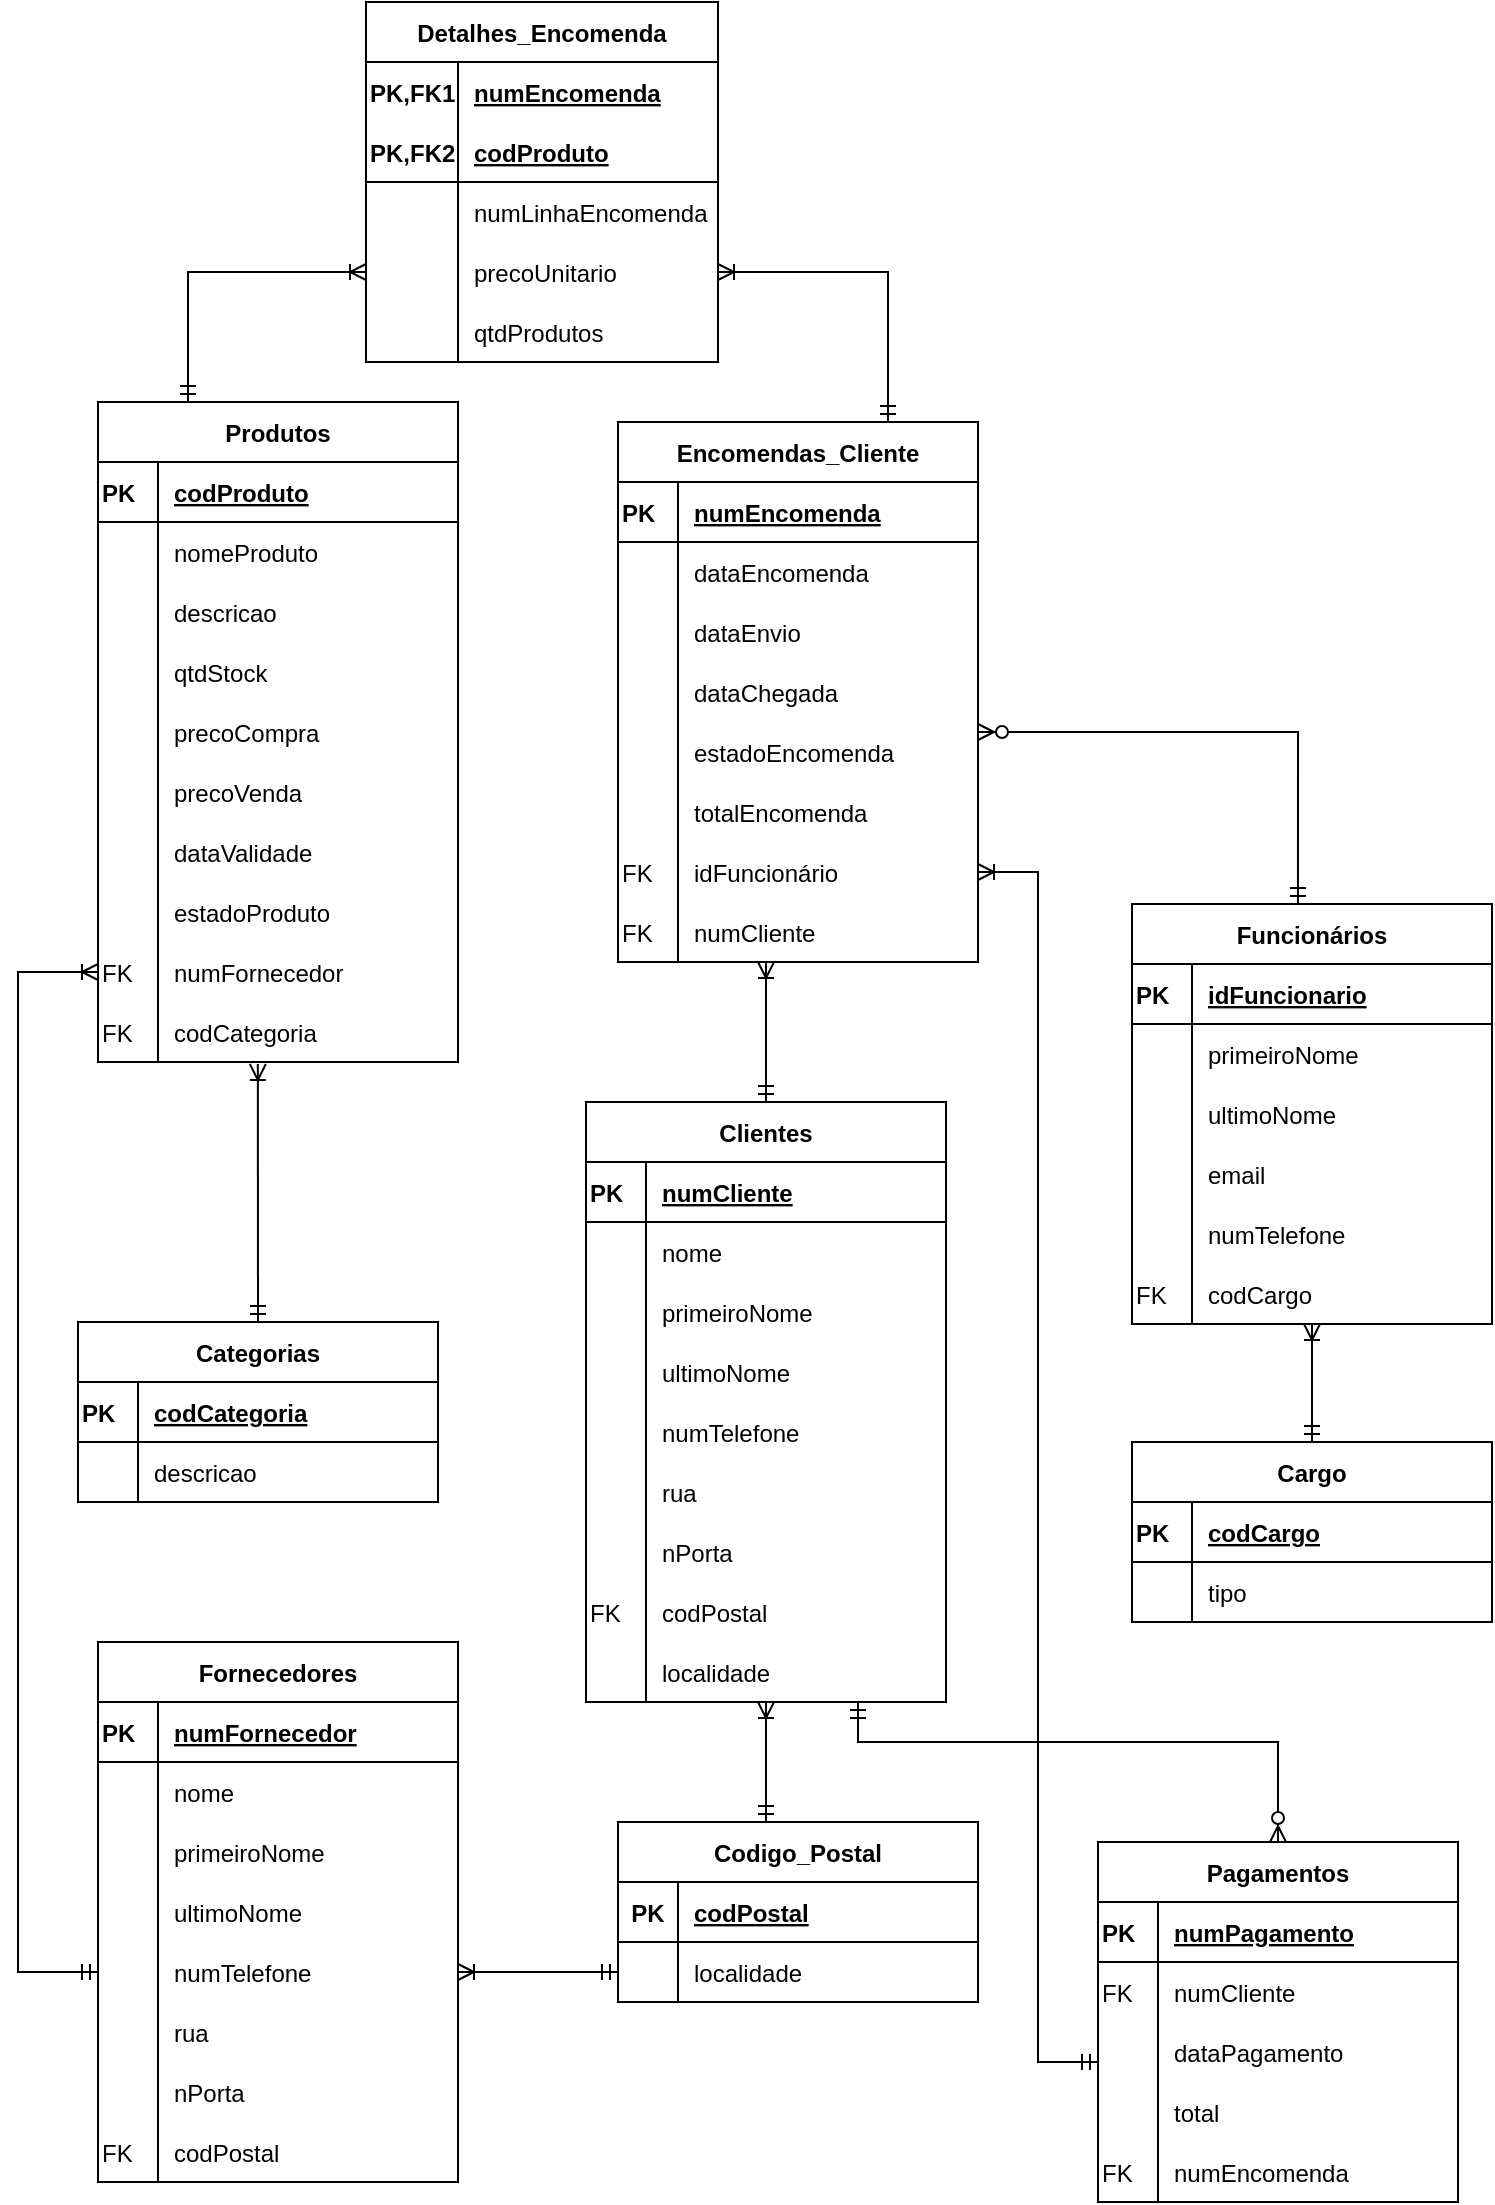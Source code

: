 <mxfile version="15.8.7" type="device"><diagram id="-t1NFYVdgGdSZfcIW5rP" name="Página-1"><mxGraphModel dx="1038" dy="1810" grid="1" gridSize="10" guides="1" tooltips="1" connect="1" arrows="1" fold="1" page="1" pageScale="1" pageWidth="827" pageHeight="1169" math="0" shadow="0"><root><mxCell id="0"/><mxCell id="1" parent="0"/><mxCell id="FRRgl1vVTqkuFO59c9XD-88" value="" style="fontSize=12;html=1;endArrow=ERoneToMany;startArrow=ERmandOne;rounded=0;entryX=0.5;entryY=1;entryDx=0;entryDy=0;exitX=0.5;exitY=0;exitDx=0;exitDy=0;" parent="1" source="81JWXNX5GF6sKrqYkKmm-61" target="81JWXNX5GF6sKrqYkKmm-46" edge="1"><mxGeometry width="100" height="100" relative="1" as="geometry"><mxPoint x="707" y="-433" as="sourcePoint"/><mxPoint x="710" y="-550" as="targetPoint"/></mxGeometry></mxCell><mxCell id="FRRgl1vVTqkuFO59c9XD-92" value="" style="fontSize=12;html=1;endArrow=ERzeroToMany;startArrow=ERmandOne;rounded=0;exitX=0.461;exitY=0;exitDx=0;exitDy=0;edgeStyle=orthogonalEdgeStyle;exitPerimeter=0;" parent="1" source="81JWXNX5GF6sKrqYkKmm-46" edge="1"><mxGeometry width="100" height="100" relative="1" as="geometry"><mxPoint x="720" y="-700" as="sourcePoint"/><mxPoint x="540" y="-785" as="targetPoint"/><Array as="points"><mxPoint x="700" y="-785"/></Array></mxGeometry></mxCell><mxCell id="FRRgl1vVTqkuFO59c9XD-95" value="" style="fontSize=12;html=1;endArrow=ERoneToMany;startArrow=ERmandOne;rounded=0;exitX=0.5;exitY=0;exitDx=0;exitDy=0;" parent="1" source="81JWXNX5GF6sKrqYkKmm-76" edge="1"><mxGeometry width="100" height="100" relative="1" as="geometry"><mxPoint x="434" y="-600" as="sourcePoint"/><mxPoint x="434" y="-670" as="targetPoint"/></mxGeometry></mxCell><mxCell id="FRRgl1vVTqkuFO59c9XD-98" value="" style="fontSize=12;html=1;endArrow=ERoneToMany;startArrow=ERmandOne;rounded=0;exitX=0.5;exitY=0;exitDx=0;exitDy=0;entryX=0.444;entryY=1.033;entryDx=0;entryDy=0;entryPerimeter=0;" parent="1" source="81JWXNX5GF6sKrqYkKmm-185" target="81JWXNX5GF6sKrqYkKmm-227" edge="1"><mxGeometry width="100" height="100" relative="1" as="geometry"><mxPoint x="180" y="-490" as="sourcePoint"/><mxPoint x="180" y="-610" as="targetPoint"/></mxGeometry></mxCell><mxCell id="FRRgl1vVTqkuFO59c9XD-104" value="" style="fontSize=12;html=1;endArrow=ERoneToMany;startArrow=ERmandOne;rounded=0;exitX=0.75;exitY=0;exitDx=0;exitDy=0;edgeStyle=orthogonalEdgeStyle;entryX=1;entryY=0.5;entryDx=0;entryDy=0;" parent="1" source="81JWXNX5GF6sKrqYkKmm-28" target="81JWXNX5GF6sKrqYkKmm-25" edge="1"><mxGeometry width="100" height="100" relative="1" as="geometry"><mxPoint x="480" y="-870" as="sourcePoint"/><mxPoint x="430" y="-990" as="targetPoint"/></mxGeometry></mxCell><mxCell id="FRRgl1vVTqkuFO59c9XD-107" value="" style="fontSize=12;html=1;endArrow=ERoneToMany;startArrow=ERmandOne;rounded=0;exitX=0.25;exitY=0;exitDx=0;exitDy=0;edgeStyle=orthogonalEdgeStyle;entryX=0;entryY=0.5;entryDx=0;entryDy=0;" parent="1" source="81JWXNX5GF6sKrqYkKmm-199" target="81JWXNX5GF6sKrqYkKmm-25" edge="1"><mxGeometry width="100" height="100" relative="1" as="geometry"><mxPoint x="145" y="-995" as="sourcePoint"/><mxPoint x="220" y="-1005" as="targetPoint"/></mxGeometry></mxCell><mxCell id="FRRgl1vVTqkuFO59c9XD-110" value="" style="edgeStyle=orthogonalEdgeStyle;fontSize=12;html=1;endArrow=ERzeroToMany;startArrow=ERmandOne;rounded=0;exitX=0.5;exitY=0;exitDx=0;exitDy=0;entryX=0.5;entryY=0;entryDx=0;entryDy=0;" parent="1" target="81JWXNX5GF6sKrqYkKmm-113" edge="1"><mxGeometry width="100" height="100" relative="1" as="geometry"><mxPoint x="480" y="-300" as="sourcePoint"/><mxPoint x="434" y="-160" as="targetPoint"/><Array as="points"><mxPoint x="480" y="-280"/><mxPoint x="690" y="-280"/></Array></mxGeometry></mxCell><mxCell id="FRRgl1vVTqkuFO59c9XD-113" value="" style="fontSize=12;html=1;endArrow=ERoneToMany;startArrow=ERmandOne;rounded=0;entryX=0;entryY=0.5;entryDx=0;entryDy=0;edgeStyle=orthogonalEdgeStyle;exitX=0;exitY=0.5;exitDx=0;exitDy=0;" parent="1" source="81JWXNX5GF6sKrqYkKmm-139" target="81JWXNX5GF6sKrqYkKmm-224" edge="1"><mxGeometry width="100" height="100" relative="1" as="geometry"><mxPoint x="109.02" y="-205" as="sourcePoint"/><mxPoint x="108.04" y="-667" as="targetPoint"/><Array as="points"><mxPoint x="60" y="-165"/><mxPoint x="60" y="-665"/></Array></mxGeometry></mxCell><mxCell id="81JWXNX5GF6sKrqYkKmm-15" value="Detalhes_Encomenda" style="shape=table;startSize=30;container=1;collapsible=1;childLayout=tableLayout;fixedRows=1;rowLines=0;fontStyle=1;align=center;resizeLast=1;" parent="1" vertex="1"><mxGeometry x="234" y="-1150" width="176" height="180" as="geometry"/></mxCell><mxCell id="81JWXNX5GF6sKrqYkKmm-16" value="" style="shape=partialRectangle;collapsible=0;dropTarget=0;pointerEvents=0;fillColor=none;top=0;left=0;bottom=0;right=0;points=[[0,0.5],[1,0.5]];portConstraint=eastwest;align=left;" parent="81JWXNX5GF6sKrqYkKmm-15" vertex="1"><mxGeometry y="30" width="176" height="30" as="geometry"/></mxCell><mxCell id="81JWXNX5GF6sKrqYkKmm-17" value="PK,FK1" style="shape=partialRectangle;connectable=0;fillColor=none;top=0;left=0;bottom=0;right=0;fontStyle=1;overflow=hidden;align=left;" parent="81JWXNX5GF6sKrqYkKmm-16" vertex="1"><mxGeometry width="46" height="30" as="geometry"><mxRectangle width="46" height="30" as="alternateBounds"/></mxGeometry></mxCell><mxCell id="81JWXNX5GF6sKrqYkKmm-18" value="numEncomenda" style="shape=partialRectangle;connectable=0;fillColor=none;top=0;left=0;bottom=0;right=0;align=left;spacingLeft=6;fontStyle=5;overflow=hidden;" parent="81JWXNX5GF6sKrqYkKmm-16" vertex="1"><mxGeometry x="46" width="130" height="30" as="geometry"><mxRectangle width="130" height="30" as="alternateBounds"/></mxGeometry></mxCell><mxCell id="81JWXNX5GF6sKrqYkKmm-19" value="" style="shape=partialRectangle;collapsible=0;dropTarget=0;pointerEvents=0;fillColor=none;top=0;left=0;bottom=1;right=0;points=[[0,0.5],[1,0.5]];portConstraint=eastwest;align=left;" parent="81JWXNX5GF6sKrqYkKmm-15" vertex="1"><mxGeometry y="60" width="176" height="30" as="geometry"/></mxCell><mxCell id="81JWXNX5GF6sKrqYkKmm-20" value="PK,FK2" style="shape=partialRectangle;connectable=0;fillColor=none;top=0;left=0;bottom=0;right=0;fontStyle=1;overflow=hidden;align=left;" parent="81JWXNX5GF6sKrqYkKmm-19" vertex="1"><mxGeometry width="46" height="30" as="geometry"><mxRectangle width="46" height="30" as="alternateBounds"/></mxGeometry></mxCell><mxCell id="81JWXNX5GF6sKrqYkKmm-21" value="codProduto" style="shape=partialRectangle;connectable=0;fillColor=none;top=0;left=0;bottom=0;right=0;align=left;spacingLeft=6;fontStyle=5;overflow=hidden;" parent="81JWXNX5GF6sKrqYkKmm-19" vertex="1"><mxGeometry x="46" width="130" height="30" as="geometry"><mxRectangle width="130" height="30" as="alternateBounds"/></mxGeometry></mxCell><mxCell id="81JWXNX5GF6sKrqYkKmm-22" value="" style="shape=partialRectangle;collapsible=0;dropTarget=0;pointerEvents=0;fillColor=none;top=0;left=0;bottom=0;right=0;points=[[0,0.5],[1,0.5]];portConstraint=eastwest;align=left;" parent="81JWXNX5GF6sKrqYkKmm-15" vertex="1"><mxGeometry y="90" width="176" height="30" as="geometry"/></mxCell><mxCell id="81JWXNX5GF6sKrqYkKmm-23" value="" style="shape=partialRectangle;connectable=0;fillColor=none;top=0;left=0;bottom=0;right=0;editable=1;overflow=hidden;align=left;" parent="81JWXNX5GF6sKrqYkKmm-22" vertex="1"><mxGeometry width="46" height="30" as="geometry"><mxRectangle width="46" height="30" as="alternateBounds"/></mxGeometry></mxCell><mxCell id="81JWXNX5GF6sKrqYkKmm-24" value="numLinhaEncomenda" style="shape=partialRectangle;connectable=0;fillColor=none;top=0;left=0;bottom=0;right=0;align=left;spacingLeft=6;overflow=hidden;" parent="81JWXNX5GF6sKrqYkKmm-22" vertex="1"><mxGeometry x="46" width="130" height="30" as="geometry"><mxRectangle width="130" height="30" as="alternateBounds"/></mxGeometry></mxCell><mxCell id="81JWXNX5GF6sKrqYkKmm-25" value="" style="shape=partialRectangle;collapsible=0;dropTarget=0;pointerEvents=0;fillColor=none;top=0;left=0;bottom=0;right=0;points=[[0,0.5],[1,0.5]];portConstraint=eastwest;align=left;" parent="81JWXNX5GF6sKrqYkKmm-15" vertex="1"><mxGeometry y="120" width="176" height="30" as="geometry"/></mxCell><mxCell id="81JWXNX5GF6sKrqYkKmm-26" value="" style="shape=partialRectangle;connectable=0;fillColor=none;top=0;left=0;bottom=0;right=0;editable=1;overflow=hidden;align=left;" parent="81JWXNX5GF6sKrqYkKmm-25" vertex="1"><mxGeometry width="46" height="30" as="geometry"><mxRectangle width="46" height="30" as="alternateBounds"/></mxGeometry></mxCell><mxCell id="81JWXNX5GF6sKrqYkKmm-27" value="precoUnitario" style="shape=partialRectangle;connectable=0;fillColor=none;top=0;left=0;bottom=0;right=0;align=left;spacingLeft=6;overflow=hidden;" parent="81JWXNX5GF6sKrqYkKmm-25" vertex="1"><mxGeometry x="46" width="130" height="30" as="geometry"><mxRectangle width="130" height="30" as="alternateBounds"/></mxGeometry></mxCell><mxCell id="B5imolKIT_4sXWx5TRUM-1" value="" style="shape=partialRectangle;collapsible=0;dropTarget=0;pointerEvents=0;fillColor=none;top=0;left=0;bottom=0;right=0;points=[[0,0.5],[1,0.5]];portConstraint=eastwest;align=left;" parent="81JWXNX5GF6sKrqYkKmm-15" vertex="1"><mxGeometry y="150" width="176" height="30" as="geometry"/></mxCell><mxCell id="B5imolKIT_4sXWx5TRUM-2" value="" style="shape=partialRectangle;connectable=0;fillColor=none;top=0;left=0;bottom=0;right=0;editable=1;overflow=hidden;align=left;" parent="B5imolKIT_4sXWx5TRUM-1" vertex="1"><mxGeometry width="46" height="30" as="geometry"><mxRectangle width="46" height="30" as="alternateBounds"/></mxGeometry></mxCell><mxCell id="B5imolKIT_4sXWx5TRUM-3" value="qtdProdutos" style="shape=partialRectangle;connectable=0;fillColor=none;top=0;left=0;bottom=0;right=0;align=left;spacingLeft=6;overflow=hidden;" parent="B5imolKIT_4sXWx5TRUM-1" vertex="1"><mxGeometry x="46" width="130" height="30" as="geometry"><mxRectangle width="130" height="30" as="alternateBounds"/></mxGeometry></mxCell><mxCell id="81JWXNX5GF6sKrqYkKmm-28" value="Encomendas_Cliente" style="shape=table;startSize=30;container=1;collapsible=1;childLayout=tableLayout;fixedRows=1;rowLines=0;fontStyle=1;align=center;resizeLast=1;" parent="1" vertex="1"><mxGeometry x="360" y="-940" width="180" height="270" as="geometry"/></mxCell><mxCell id="81JWXNX5GF6sKrqYkKmm-29" value="" style="shape=partialRectangle;collapsible=0;dropTarget=0;pointerEvents=0;fillColor=none;top=0;left=0;bottom=1;right=0;points=[[0,0.5],[1,0.5]];portConstraint=eastwest;align=left;" parent="81JWXNX5GF6sKrqYkKmm-28" vertex="1"><mxGeometry y="30" width="180" height="30" as="geometry"/></mxCell><mxCell id="81JWXNX5GF6sKrqYkKmm-30" value="PK" style="shape=partialRectangle;connectable=0;fillColor=none;top=0;left=0;bottom=0;right=0;fontStyle=1;overflow=hidden;align=left;" parent="81JWXNX5GF6sKrqYkKmm-29" vertex="1"><mxGeometry width="30" height="30" as="geometry"><mxRectangle width="30" height="30" as="alternateBounds"/></mxGeometry></mxCell><mxCell id="81JWXNX5GF6sKrqYkKmm-31" value="numEncomenda" style="shape=partialRectangle;connectable=0;fillColor=none;top=0;left=0;bottom=0;right=0;align=left;spacingLeft=6;fontStyle=5;overflow=hidden;" parent="81JWXNX5GF6sKrqYkKmm-29" vertex="1"><mxGeometry x="30" width="150" height="30" as="geometry"><mxRectangle width="150" height="30" as="alternateBounds"/></mxGeometry></mxCell><mxCell id="81JWXNX5GF6sKrqYkKmm-32" value="" style="shape=partialRectangle;collapsible=0;dropTarget=0;pointerEvents=0;fillColor=none;top=0;left=0;bottom=0;right=0;points=[[0,0.5],[1,0.5]];portConstraint=eastwest;align=left;" parent="81JWXNX5GF6sKrqYkKmm-28" vertex="1"><mxGeometry y="60" width="180" height="30" as="geometry"/></mxCell><mxCell id="81JWXNX5GF6sKrqYkKmm-33" value="" style="shape=partialRectangle;connectable=0;fillColor=none;top=0;left=0;bottom=0;right=0;editable=1;overflow=hidden;align=left;" parent="81JWXNX5GF6sKrqYkKmm-32" vertex="1"><mxGeometry width="30" height="30" as="geometry"><mxRectangle width="30" height="30" as="alternateBounds"/></mxGeometry></mxCell><mxCell id="81JWXNX5GF6sKrqYkKmm-34" value="dataEncomenda" style="shape=partialRectangle;connectable=0;fillColor=none;top=0;left=0;bottom=0;right=0;align=left;spacingLeft=6;overflow=hidden;" parent="81JWXNX5GF6sKrqYkKmm-32" vertex="1"><mxGeometry x="30" width="150" height="30" as="geometry"><mxRectangle width="150" height="30" as="alternateBounds"/></mxGeometry></mxCell><mxCell id="81JWXNX5GF6sKrqYkKmm-35" value="" style="shape=partialRectangle;collapsible=0;dropTarget=0;pointerEvents=0;fillColor=none;top=0;left=0;bottom=0;right=0;points=[[0,0.5],[1,0.5]];portConstraint=eastwest;align=left;" parent="81JWXNX5GF6sKrqYkKmm-28" vertex="1"><mxGeometry y="90" width="180" height="30" as="geometry"/></mxCell><mxCell id="81JWXNX5GF6sKrqYkKmm-36" value="" style="shape=partialRectangle;connectable=0;fillColor=none;top=0;left=0;bottom=0;right=0;editable=1;overflow=hidden;align=left;" parent="81JWXNX5GF6sKrqYkKmm-35" vertex="1"><mxGeometry width="30" height="30" as="geometry"><mxRectangle width="30" height="30" as="alternateBounds"/></mxGeometry></mxCell><mxCell id="81JWXNX5GF6sKrqYkKmm-37" value="dataEnvio" style="shape=partialRectangle;connectable=0;fillColor=none;top=0;left=0;bottom=0;right=0;align=left;spacingLeft=6;overflow=hidden;" parent="81JWXNX5GF6sKrqYkKmm-35" vertex="1"><mxGeometry x="30" width="150" height="30" as="geometry"><mxRectangle width="150" height="30" as="alternateBounds"/></mxGeometry></mxCell><mxCell id="81JWXNX5GF6sKrqYkKmm-38" value="" style="shape=partialRectangle;collapsible=0;dropTarget=0;pointerEvents=0;fillColor=none;top=0;left=0;bottom=0;right=0;points=[[0,0.5],[1,0.5]];portConstraint=eastwest;align=left;" parent="81JWXNX5GF6sKrqYkKmm-28" vertex="1"><mxGeometry y="120" width="180" height="30" as="geometry"/></mxCell><mxCell id="81JWXNX5GF6sKrqYkKmm-39" value="" style="shape=partialRectangle;connectable=0;fillColor=none;top=0;left=0;bottom=0;right=0;editable=1;overflow=hidden;align=left;" parent="81JWXNX5GF6sKrqYkKmm-38" vertex="1"><mxGeometry width="30" height="30" as="geometry"><mxRectangle width="30" height="30" as="alternateBounds"/></mxGeometry></mxCell><mxCell id="81JWXNX5GF6sKrqYkKmm-40" value="dataChegada" style="shape=partialRectangle;connectable=0;fillColor=none;top=0;left=0;bottom=0;right=0;align=left;spacingLeft=6;overflow=hidden;" parent="81JWXNX5GF6sKrqYkKmm-38" vertex="1"><mxGeometry x="30" width="150" height="30" as="geometry"><mxRectangle width="150" height="30" as="alternateBounds"/></mxGeometry></mxCell><mxCell id="81JWXNX5GF6sKrqYkKmm-230" value="" style="shape=partialRectangle;collapsible=0;dropTarget=0;pointerEvents=0;fillColor=none;top=0;left=0;bottom=0;right=0;points=[[0,0.5],[1,0.5]];portConstraint=eastwest;align=left;" parent="81JWXNX5GF6sKrqYkKmm-28" vertex="1"><mxGeometry y="150" width="180" height="30" as="geometry"/></mxCell><mxCell id="81JWXNX5GF6sKrqYkKmm-231" value="" style="shape=partialRectangle;connectable=0;fillColor=none;top=0;left=0;bottom=0;right=0;editable=1;overflow=hidden;align=left;" parent="81JWXNX5GF6sKrqYkKmm-230" vertex="1"><mxGeometry width="30" height="30" as="geometry"><mxRectangle width="30" height="30" as="alternateBounds"/></mxGeometry></mxCell><mxCell id="81JWXNX5GF6sKrqYkKmm-232" value="estadoEncomenda" style="shape=partialRectangle;connectable=0;fillColor=none;top=0;left=0;bottom=0;right=0;align=left;spacingLeft=6;overflow=hidden;" parent="81JWXNX5GF6sKrqYkKmm-230" vertex="1"><mxGeometry x="30" width="150" height="30" as="geometry"><mxRectangle width="150" height="30" as="alternateBounds"/></mxGeometry></mxCell><mxCell id="81JWXNX5GF6sKrqYkKmm-236" value="" style="shape=partialRectangle;collapsible=0;dropTarget=0;pointerEvents=0;fillColor=none;top=0;left=0;bottom=0;right=0;points=[[0,0.5],[1,0.5]];portConstraint=eastwest;align=left;" parent="81JWXNX5GF6sKrqYkKmm-28" vertex="1"><mxGeometry y="180" width="180" height="30" as="geometry"/></mxCell><mxCell id="81JWXNX5GF6sKrqYkKmm-237" value="" style="shape=partialRectangle;connectable=0;fillColor=none;top=0;left=0;bottom=0;right=0;editable=1;overflow=hidden;align=left;" parent="81JWXNX5GF6sKrqYkKmm-236" vertex="1"><mxGeometry width="30" height="30" as="geometry"><mxRectangle width="30" height="30" as="alternateBounds"/></mxGeometry></mxCell><mxCell id="81JWXNX5GF6sKrqYkKmm-238" value="totalEncomenda" style="shape=partialRectangle;connectable=0;fillColor=none;top=0;left=0;bottom=0;right=0;align=left;spacingLeft=6;overflow=hidden;" parent="81JWXNX5GF6sKrqYkKmm-236" vertex="1"><mxGeometry x="30" width="150" height="30" as="geometry"><mxRectangle width="150" height="30" as="alternateBounds"/></mxGeometry></mxCell><mxCell id="81JWXNX5GF6sKrqYkKmm-233" value="" style="shape=partialRectangle;collapsible=0;dropTarget=0;pointerEvents=0;fillColor=none;top=0;left=0;bottom=0;right=0;points=[[0,0.5],[1,0.5]];portConstraint=eastwest;align=left;" parent="81JWXNX5GF6sKrqYkKmm-28" vertex="1"><mxGeometry y="210" width="180" height="30" as="geometry"/></mxCell><mxCell id="81JWXNX5GF6sKrqYkKmm-234" value="FK" style="shape=partialRectangle;connectable=0;fillColor=none;top=0;left=0;bottom=0;right=0;editable=1;overflow=hidden;align=left;" parent="81JWXNX5GF6sKrqYkKmm-233" vertex="1"><mxGeometry width="30" height="30" as="geometry"><mxRectangle width="30" height="30" as="alternateBounds"/></mxGeometry></mxCell><mxCell id="81JWXNX5GF6sKrqYkKmm-235" value="idFuncionário" style="shape=partialRectangle;connectable=0;fillColor=none;top=0;left=0;bottom=0;right=0;align=left;spacingLeft=6;overflow=hidden;" parent="81JWXNX5GF6sKrqYkKmm-233" vertex="1"><mxGeometry x="30" width="150" height="30" as="geometry"><mxRectangle width="150" height="30" as="alternateBounds"/></mxGeometry></mxCell><mxCell id="81JWXNX5GF6sKrqYkKmm-239" value="" style="shape=partialRectangle;collapsible=0;dropTarget=0;pointerEvents=0;fillColor=none;top=0;left=0;bottom=0;right=0;points=[[0,0.5],[1,0.5]];portConstraint=eastwest;align=left;" parent="81JWXNX5GF6sKrqYkKmm-28" vertex="1"><mxGeometry y="240" width="180" height="30" as="geometry"/></mxCell><mxCell id="81JWXNX5GF6sKrqYkKmm-240" value="FK" style="shape=partialRectangle;connectable=0;fillColor=none;top=0;left=0;bottom=0;right=0;editable=1;overflow=hidden;align=left;" parent="81JWXNX5GF6sKrqYkKmm-239" vertex="1"><mxGeometry width="30" height="30" as="geometry"><mxRectangle width="30" height="30" as="alternateBounds"/></mxGeometry></mxCell><mxCell id="81JWXNX5GF6sKrqYkKmm-241" value="numCliente" style="shape=partialRectangle;connectable=0;fillColor=none;top=0;left=0;bottom=0;right=0;align=left;spacingLeft=6;overflow=hidden;" parent="81JWXNX5GF6sKrqYkKmm-239" vertex="1"><mxGeometry x="30" width="150" height="30" as="geometry"><mxRectangle width="150" height="30" as="alternateBounds"/></mxGeometry></mxCell><mxCell id="81JWXNX5GF6sKrqYkKmm-46" value="Funcionários" style="shape=table;startSize=30;container=1;collapsible=1;childLayout=tableLayout;fixedRows=1;rowLines=0;fontStyle=1;align=center;resizeLast=1;" parent="1" vertex="1"><mxGeometry x="617" y="-699" width="180" height="210" as="geometry"/></mxCell><mxCell id="81JWXNX5GF6sKrqYkKmm-47" value="" style="shape=partialRectangle;collapsible=0;dropTarget=0;pointerEvents=0;fillColor=none;top=0;left=0;bottom=1;right=0;points=[[0,0.5],[1,0.5]];portConstraint=eastwest;align=left;" parent="81JWXNX5GF6sKrqYkKmm-46" vertex="1"><mxGeometry y="30" width="180" height="30" as="geometry"/></mxCell><mxCell id="81JWXNX5GF6sKrqYkKmm-48" value="PK" style="shape=partialRectangle;connectable=0;fillColor=none;top=0;left=0;bottom=0;right=0;fontStyle=1;overflow=hidden;align=left;" parent="81JWXNX5GF6sKrqYkKmm-47" vertex="1"><mxGeometry width="30" height="30" as="geometry"><mxRectangle width="30" height="30" as="alternateBounds"/></mxGeometry></mxCell><mxCell id="81JWXNX5GF6sKrqYkKmm-49" value="idFuncionario" style="shape=partialRectangle;connectable=0;fillColor=none;top=0;left=0;bottom=0;right=0;align=left;spacingLeft=6;fontStyle=5;overflow=hidden;" parent="81JWXNX5GF6sKrqYkKmm-47" vertex="1"><mxGeometry x="30" width="150" height="30" as="geometry"><mxRectangle width="150" height="30" as="alternateBounds"/></mxGeometry></mxCell><mxCell id="81JWXNX5GF6sKrqYkKmm-50" value="" style="shape=partialRectangle;collapsible=0;dropTarget=0;pointerEvents=0;fillColor=none;top=0;left=0;bottom=0;right=0;points=[[0,0.5],[1,0.5]];portConstraint=eastwest;align=left;" parent="81JWXNX5GF6sKrqYkKmm-46" vertex="1"><mxGeometry y="60" width="180" height="30" as="geometry"/></mxCell><mxCell id="81JWXNX5GF6sKrqYkKmm-51" value="" style="shape=partialRectangle;connectable=0;fillColor=none;top=0;left=0;bottom=0;right=0;editable=1;overflow=hidden;align=left;" parent="81JWXNX5GF6sKrqYkKmm-50" vertex="1"><mxGeometry width="30" height="30" as="geometry"><mxRectangle width="30" height="30" as="alternateBounds"/></mxGeometry></mxCell><mxCell id="81JWXNX5GF6sKrqYkKmm-52" value="primeiroNome" style="shape=partialRectangle;connectable=0;fillColor=none;top=0;left=0;bottom=0;right=0;align=left;spacingLeft=6;overflow=hidden;" parent="81JWXNX5GF6sKrqYkKmm-50" vertex="1"><mxGeometry x="30" width="150" height="30" as="geometry"><mxRectangle width="150" height="30" as="alternateBounds"/></mxGeometry></mxCell><mxCell id="81JWXNX5GF6sKrqYkKmm-53" value="" style="shape=partialRectangle;collapsible=0;dropTarget=0;pointerEvents=0;fillColor=none;top=0;left=0;bottom=0;right=0;points=[[0,0.5],[1,0.5]];portConstraint=eastwest;align=left;" parent="81JWXNX5GF6sKrqYkKmm-46" vertex="1"><mxGeometry y="90" width="180" height="30" as="geometry"/></mxCell><mxCell id="81JWXNX5GF6sKrqYkKmm-54" value="" style="shape=partialRectangle;connectable=0;fillColor=none;top=0;left=0;bottom=0;right=0;editable=1;overflow=hidden;align=left;" parent="81JWXNX5GF6sKrqYkKmm-53" vertex="1"><mxGeometry width="30" height="30" as="geometry"><mxRectangle width="30" height="30" as="alternateBounds"/></mxGeometry></mxCell><mxCell id="81JWXNX5GF6sKrqYkKmm-55" value="ultimoNome" style="shape=partialRectangle;connectable=0;fillColor=none;top=0;left=0;bottom=0;right=0;align=left;spacingLeft=6;overflow=hidden;" parent="81JWXNX5GF6sKrqYkKmm-53" vertex="1"><mxGeometry x="30" width="150" height="30" as="geometry"><mxRectangle width="150" height="30" as="alternateBounds"/></mxGeometry></mxCell><mxCell id="81JWXNX5GF6sKrqYkKmm-56" value="" style="shape=partialRectangle;collapsible=0;dropTarget=0;pointerEvents=0;fillColor=none;top=0;left=0;bottom=0;right=0;points=[[0,0.5],[1,0.5]];portConstraint=eastwest;align=left;" parent="81JWXNX5GF6sKrqYkKmm-46" vertex="1"><mxGeometry y="120" width="180" height="30" as="geometry"/></mxCell><mxCell id="81JWXNX5GF6sKrqYkKmm-57" value="" style="shape=partialRectangle;connectable=0;fillColor=none;top=0;left=0;bottom=0;right=0;editable=1;overflow=hidden;align=left;" parent="81JWXNX5GF6sKrqYkKmm-56" vertex="1"><mxGeometry width="30" height="30" as="geometry"><mxRectangle width="30" height="30" as="alternateBounds"/></mxGeometry></mxCell><mxCell id="81JWXNX5GF6sKrqYkKmm-58" value="email" style="shape=partialRectangle;connectable=0;fillColor=none;top=0;left=0;bottom=0;right=0;align=left;spacingLeft=6;overflow=hidden;" parent="81JWXNX5GF6sKrqYkKmm-56" vertex="1"><mxGeometry x="30" width="150" height="30" as="geometry"><mxRectangle width="150" height="30" as="alternateBounds"/></mxGeometry></mxCell><mxCell id="hhDzB-rsOR2golZ5rBz2-1" value="" style="shape=partialRectangle;collapsible=0;dropTarget=0;pointerEvents=0;fillColor=none;top=0;left=0;bottom=0;right=0;points=[[0,0.5],[1,0.5]];portConstraint=eastwest;align=left;" parent="81JWXNX5GF6sKrqYkKmm-46" vertex="1"><mxGeometry y="150" width="180" height="30" as="geometry"/></mxCell><mxCell id="hhDzB-rsOR2golZ5rBz2-2" value="" style="shape=partialRectangle;connectable=0;fillColor=none;top=0;left=0;bottom=0;right=0;editable=1;overflow=hidden;align=left;" parent="hhDzB-rsOR2golZ5rBz2-1" vertex="1"><mxGeometry width="30" height="30" as="geometry"><mxRectangle width="30" height="30" as="alternateBounds"/></mxGeometry></mxCell><mxCell id="hhDzB-rsOR2golZ5rBz2-3" value="numTelefone" style="shape=partialRectangle;connectable=0;fillColor=none;top=0;left=0;bottom=0;right=0;align=left;spacingLeft=6;overflow=hidden;" parent="hhDzB-rsOR2golZ5rBz2-1" vertex="1"><mxGeometry x="30" width="150" height="30" as="geometry"><mxRectangle width="150" height="30" as="alternateBounds"/></mxGeometry></mxCell><mxCell id="81JWXNX5GF6sKrqYkKmm-242" value="" style="shape=partialRectangle;collapsible=0;dropTarget=0;pointerEvents=0;fillColor=none;top=0;left=0;bottom=0;right=0;points=[[0,0.5],[1,0.5]];portConstraint=eastwest;align=left;" parent="81JWXNX5GF6sKrqYkKmm-46" vertex="1"><mxGeometry y="180" width="180" height="30" as="geometry"/></mxCell><mxCell id="81JWXNX5GF6sKrqYkKmm-243" value="FK" style="shape=partialRectangle;connectable=0;fillColor=none;top=0;left=0;bottom=0;right=0;editable=1;overflow=hidden;align=left;" parent="81JWXNX5GF6sKrqYkKmm-242" vertex="1"><mxGeometry width="30" height="30" as="geometry"><mxRectangle width="30" height="30" as="alternateBounds"/></mxGeometry></mxCell><mxCell id="81JWXNX5GF6sKrqYkKmm-244" value="codCargo" style="shape=partialRectangle;connectable=0;fillColor=none;top=0;left=0;bottom=0;right=0;align=left;spacingLeft=6;overflow=hidden;" parent="81JWXNX5GF6sKrqYkKmm-242" vertex="1"><mxGeometry x="30" width="150" height="30" as="geometry"><mxRectangle width="150" height="30" as="alternateBounds"/></mxGeometry></mxCell><mxCell id="81JWXNX5GF6sKrqYkKmm-61" value="Cargo" style="shape=table;startSize=30;container=1;collapsible=1;childLayout=tableLayout;fixedRows=1;rowLines=0;fontStyle=1;align=center;resizeLast=1;" parent="1" vertex="1"><mxGeometry x="617" y="-430" width="180" height="90" as="geometry"/></mxCell><mxCell id="81JWXNX5GF6sKrqYkKmm-62" value="" style="shape=partialRectangle;collapsible=0;dropTarget=0;pointerEvents=0;fillColor=none;top=0;left=0;bottom=1;right=0;points=[[0,0.5],[1,0.5]];portConstraint=eastwest;align=left;" parent="81JWXNX5GF6sKrqYkKmm-61" vertex="1"><mxGeometry y="30" width="180" height="30" as="geometry"/></mxCell><mxCell id="81JWXNX5GF6sKrqYkKmm-63" value="PK" style="shape=partialRectangle;connectable=0;fillColor=none;top=0;left=0;bottom=0;right=0;fontStyle=1;overflow=hidden;align=left;" parent="81JWXNX5GF6sKrqYkKmm-62" vertex="1"><mxGeometry width="30" height="30" as="geometry"><mxRectangle width="30" height="30" as="alternateBounds"/></mxGeometry></mxCell><mxCell id="81JWXNX5GF6sKrqYkKmm-64" value="codCargo" style="shape=partialRectangle;connectable=0;fillColor=none;top=0;left=0;bottom=0;right=0;align=left;spacingLeft=6;fontStyle=5;overflow=hidden;" parent="81JWXNX5GF6sKrqYkKmm-62" vertex="1"><mxGeometry x="30" width="150" height="30" as="geometry"><mxRectangle width="150" height="30" as="alternateBounds"/></mxGeometry></mxCell><mxCell id="81JWXNX5GF6sKrqYkKmm-65" value="" style="shape=partialRectangle;collapsible=0;dropTarget=0;pointerEvents=0;fillColor=none;top=0;left=0;bottom=0;right=0;points=[[0,0.5],[1,0.5]];portConstraint=eastwest;align=left;" parent="81JWXNX5GF6sKrqYkKmm-61" vertex="1"><mxGeometry y="60" width="180" height="30" as="geometry"/></mxCell><mxCell id="81JWXNX5GF6sKrqYkKmm-66" value="" style="shape=partialRectangle;connectable=0;fillColor=none;top=0;left=0;bottom=0;right=0;editable=1;overflow=hidden;align=left;" parent="81JWXNX5GF6sKrqYkKmm-65" vertex="1"><mxGeometry width="30" height="30" as="geometry"><mxRectangle width="30" height="30" as="alternateBounds"/></mxGeometry></mxCell><mxCell id="81JWXNX5GF6sKrqYkKmm-67" value="tipo" style="shape=partialRectangle;connectable=0;fillColor=none;top=0;left=0;bottom=0;right=0;align=left;spacingLeft=6;overflow=hidden;" parent="81JWXNX5GF6sKrqYkKmm-65" vertex="1"><mxGeometry x="30" width="150" height="30" as="geometry"><mxRectangle width="150" height="30" as="alternateBounds"/></mxGeometry></mxCell><mxCell id="81JWXNX5GF6sKrqYkKmm-76" value="Clientes" style="shape=table;startSize=30;container=1;collapsible=1;childLayout=tableLayout;fixedRows=1;rowLines=0;fontStyle=1;align=center;resizeLast=1;" parent="1" vertex="1"><mxGeometry x="344" y="-600" width="180" height="300" as="geometry"/></mxCell><mxCell id="81JWXNX5GF6sKrqYkKmm-77" value="" style="shape=partialRectangle;collapsible=0;dropTarget=0;pointerEvents=0;fillColor=none;top=0;left=0;bottom=1;right=0;points=[[0,0.5],[1,0.5]];portConstraint=eastwest;align=left;" parent="81JWXNX5GF6sKrqYkKmm-76" vertex="1"><mxGeometry y="30" width="180" height="30" as="geometry"/></mxCell><mxCell id="81JWXNX5GF6sKrqYkKmm-78" value="PK" style="shape=partialRectangle;connectable=0;fillColor=none;top=0;left=0;bottom=0;right=0;fontStyle=1;overflow=hidden;align=left;" parent="81JWXNX5GF6sKrqYkKmm-77" vertex="1"><mxGeometry width="30" height="30" as="geometry"><mxRectangle width="30" height="30" as="alternateBounds"/></mxGeometry></mxCell><mxCell id="81JWXNX5GF6sKrqYkKmm-79" value="numCliente" style="shape=partialRectangle;connectable=0;fillColor=none;top=0;left=0;bottom=0;right=0;align=left;spacingLeft=6;fontStyle=5;overflow=hidden;" parent="81JWXNX5GF6sKrqYkKmm-77" vertex="1"><mxGeometry x="30" width="150" height="30" as="geometry"><mxRectangle width="150" height="30" as="alternateBounds"/></mxGeometry></mxCell><mxCell id="81JWXNX5GF6sKrqYkKmm-83" value="" style="shape=partialRectangle;collapsible=0;dropTarget=0;pointerEvents=0;fillColor=none;top=0;left=0;bottom=0;right=0;points=[[0,0.5],[1,0.5]];portConstraint=eastwest;align=left;" parent="81JWXNX5GF6sKrqYkKmm-76" vertex="1"><mxGeometry y="60" width="180" height="30" as="geometry"/></mxCell><mxCell id="81JWXNX5GF6sKrqYkKmm-84" value="" style="shape=partialRectangle;connectable=0;fillColor=none;top=0;left=0;bottom=0;right=0;editable=1;overflow=hidden;align=left;" parent="81JWXNX5GF6sKrqYkKmm-83" vertex="1"><mxGeometry width="30" height="30" as="geometry"><mxRectangle width="30" height="30" as="alternateBounds"/></mxGeometry></mxCell><mxCell id="81JWXNX5GF6sKrqYkKmm-85" value="nome" style="shape=partialRectangle;connectable=0;fillColor=none;top=0;left=0;bottom=0;right=0;align=left;spacingLeft=6;overflow=hidden;" parent="81JWXNX5GF6sKrqYkKmm-83" vertex="1"><mxGeometry x="30" width="150" height="30" as="geometry"><mxRectangle width="150" height="30" as="alternateBounds"/></mxGeometry></mxCell><mxCell id="81JWXNX5GF6sKrqYkKmm-86" value="" style="shape=partialRectangle;collapsible=0;dropTarget=0;pointerEvents=0;fillColor=none;top=0;left=0;bottom=0;right=0;points=[[0,0.5],[1,0.5]];portConstraint=eastwest;align=left;" parent="81JWXNX5GF6sKrqYkKmm-76" vertex="1"><mxGeometry y="90" width="180" height="30" as="geometry"/></mxCell><mxCell id="81JWXNX5GF6sKrqYkKmm-87" value="" style="shape=partialRectangle;connectable=0;fillColor=none;top=0;left=0;bottom=0;right=0;editable=1;overflow=hidden;align=left;" parent="81JWXNX5GF6sKrqYkKmm-86" vertex="1"><mxGeometry width="30" height="30" as="geometry"><mxRectangle width="30" height="30" as="alternateBounds"/></mxGeometry></mxCell><mxCell id="81JWXNX5GF6sKrqYkKmm-88" value="primeiroNome" style="shape=partialRectangle;connectable=0;fillColor=none;top=0;left=0;bottom=0;right=0;align=left;spacingLeft=6;overflow=hidden;" parent="81JWXNX5GF6sKrqYkKmm-86" vertex="1"><mxGeometry x="30" width="150" height="30" as="geometry"><mxRectangle width="150" height="30" as="alternateBounds"/></mxGeometry></mxCell><mxCell id="81JWXNX5GF6sKrqYkKmm-92" value="" style="shape=partialRectangle;collapsible=0;dropTarget=0;pointerEvents=0;fillColor=none;top=0;left=0;bottom=0;right=0;points=[[0,0.5],[1,0.5]];portConstraint=eastwest;align=left;" parent="81JWXNX5GF6sKrqYkKmm-76" vertex="1"><mxGeometry y="120" width="180" height="30" as="geometry"/></mxCell><mxCell id="81JWXNX5GF6sKrqYkKmm-93" value="" style="shape=partialRectangle;connectable=0;fillColor=none;top=0;left=0;bottom=0;right=0;editable=1;overflow=hidden;align=left;" parent="81JWXNX5GF6sKrqYkKmm-92" vertex="1"><mxGeometry width="30" height="30" as="geometry"><mxRectangle width="30" height="30" as="alternateBounds"/></mxGeometry></mxCell><mxCell id="81JWXNX5GF6sKrqYkKmm-94" value="ultimoNome" style="shape=partialRectangle;connectable=0;fillColor=none;top=0;left=0;bottom=0;right=0;align=left;spacingLeft=6;overflow=hidden;" parent="81JWXNX5GF6sKrqYkKmm-92" vertex="1"><mxGeometry x="30" width="150" height="30" as="geometry"><mxRectangle width="150" height="30" as="alternateBounds"/></mxGeometry></mxCell><mxCell id="81JWXNX5GF6sKrqYkKmm-95" value="" style="shape=partialRectangle;collapsible=0;dropTarget=0;pointerEvents=0;fillColor=none;top=0;left=0;bottom=0;right=0;points=[[0,0.5],[1,0.5]];portConstraint=eastwest;align=left;" parent="81JWXNX5GF6sKrqYkKmm-76" vertex="1"><mxGeometry y="150" width="180" height="30" as="geometry"/></mxCell><mxCell id="81JWXNX5GF6sKrqYkKmm-96" value="" style="shape=partialRectangle;connectable=0;fillColor=none;top=0;left=0;bottom=0;right=0;editable=1;overflow=hidden;align=left;" parent="81JWXNX5GF6sKrqYkKmm-95" vertex="1"><mxGeometry width="30" height="30" as="geometry"><mxRectangle width="30" height="30" as="alternateBounds"/></mxGeometry></mxCell><mxCell id="81JWXNX5GF6sKrqYkKmm-97" value="numTelefone" style="shape=partialRectangle;connectable=0;fillColor=none;top=0;left=0;bottom=0;right=0;align=left;spacingLeft=6;overflow=hidden;" parent="81JWXNX5GF6sKrqYkKmm-95" vertex="1"><mxGeometry x="30" width="150" height="30" as="geometry"><mxRectangle width="150" height="30" as="alternateBounds"/></mxGeometry></mxCell><mxCell id="81JWXNX5GF6sKrqYkKmm-98" value="" style="shape=partialRectangle;collapsible=0;dropTarget=0;pointerEvents=0;fillColor=none;top=0;left=0;bottom=0;right=0;points=[[0,0.5],[1,0.5]];portConstraint=eastwest;align=left;" parent="81JWXNX5GF6sKrqYkKmm-76" vertex="1"><mxGeometry y="180" width="180" height="30" as="geometry"/></mxCell><mxCell id="81JWXNX5GF6sKrqYkKmm-99" value="" style="shape=partialRectangle;connectable=0;fillColor=none;top=0;left=0;bottom=0;right=0;editable=1;overflow=hidden;align=left;" parent="81JWXNX5GF6sKrqYkKmm-98" vertex="1"><mxGeometry width="30" height="30" as="geometry"><mxRectangle width="30" height="30" as="alternateBounds"/></mxGeometry></mxCell><mxCell id="81JWXNX5GF6sKrqYkKmm-100" value="rua" style="shape=partialRectangle;connectable=0;fillColor=none;top=0;left=0;bottom=0;right=0;align=left;spacingLeft=6;overflow=hidden;" parent="81JWXNX5GF6sKrqYkKmm-98" vertex="1"><mxGeometry x="30" width="150" height="30" as="geometry"><mxRectangle width="150" height="30" as="alternateBounds"/></mxGeometry></mxCell><mxCell id="81JWXNX5GF6sKrqYkKmm-101" value="" style="shape=partialRectangle;collapsible=0;dropTarget=0;pointerEvents=0;fillColor=none;top=0;left=0;bottom=0;right=0;points=[[0,0.5],[1,0.5]];portConstraint=eastwest;align=left;" parent="81JWXNX5GF6sKrqYkKmm-76" vertex="1"><mxGeometry y="210" width="180" height="30" as="geometry"/></mxCell><mxCell id="81JWXNX5GF6sKrqYkKmm-102" value="" style="shape=partialRectangle;connectable=0;fillColor=none;top=0;left=0;bottom=0;right=0;editable=1;overflow=hidden;align=left;" parent="81JWXNX5GF6sKrqYkKmm-101" vertex="1"><mxGeometry width="30" height="30" as="geometry"><mxRectangle width="30" height="30" as="alternateBounds"/></mxGeometry></mxCell><mxCell id="81JWXNX5GF6sKrqYkKmm-103" value="nPorta" style="shape=partialRectangle;connectable=0;fillColor=none;top=0;left=0;bottom=0;right=0;align=left;spacingLeft=6;overflow=hidden;" parent="81JWXNX5GF6sKrqYkKmm-101" vertex="1"><mxGeometry x="30" width="150" height="30" as="geometry"><mxRectangle width="150" height="30" as="alternateBounds"/></mxGeometry></mxCell><mxCell id="81JWXNX5GF6sKrqYkKmm-110" value="" style="shape=partialRectangle;collapsible=0;dropTarget=0;pointerEvents=0;fillColor=none;top=0;left=0;bottom=0;right=0;points=[[0,0.5],[1,0.5]];portConstraint=eastwest;align=left;" parent="81JWXNX5GF6sKrqYkKmm-76" vertex="1"><mxGeometry y="240" width="180" height="30" as="geometry"/></mxCell><mxCell id="81JWXNX5GF6sKrqYkKmm-111" value="FK" style="shape=partialRectangle;connectable=0;fillColor=none;top=0;left=0;bottom=0;right=0;editable=1;overflow=hidden;align=left;" parent="81JWXNX5GF6sKrqYkKmm-110" vertex="1"><mxGeometry width="30" height="30" as="geometry"><mxRectangle width="30" height="30" as="alternateBounds"/></mxGeometry></mxCell><mxCell id="81JWXNX5GF6sKrqYkKmm-112" value="codPostal" style="shape=partialRectangle;connectable=0;fillColor=none;top=0;left=0;bottom=0;right=0;align=left;spacingLeft=6;overflow=hidden;" parent="81JWXNX5GF6sKrqYkKmm-110" vertex="1"><mxGeometry x="30" width="150" height="30" as="geometry"><mxRectangle width="150" height="30" as="alternateBounds"/></mxGeometry></mxCell><mxCell id="81JWXNX5GF6sKrqYkKmm-104" value="" style="shape=partialRectangle;collapsible=0;dropTarget=0;pointerEvents=0;fillColor=none;top=0;left=0;bottom=0;right=0;points=[[0,0.5],[1,0.5]];portConstraint=eastwest;align=left;" parent="81JWXNX5GF6sKrqYkKmm-76" vertex="1"><mxGeometry y="270" width="180" height="30" as="geometry"/></mxCell><mxCell id="81JWXNX5GF6sKrqYkKmm-105" value="" style="shape=partialRectangle;connectable=0;fillColor=none;top=0;left=0;bottom=0;right=0;editable=1;overflow=hidden;align=left;" parent="81JWXNX5GF6sKrqYkKmm-104" vertex="1"><mxGeometry width="30" height="30" as="geometry"><mxRectangle width="30" height="30" as="alternateBounds"/></mxGeometry></mxCell><mxCell id="81JWXNX5GF6sKrqYkKmm-106" value="localidade" style="shape=partialRectangle;connectable=0;fillColor=none;top=0;left=0;bottom=0;right=0;align=left;spacingLeft=6;overflow=hidden;" parent="81JWXNX5GF6sKrqYkKmm-104" vertex="1"><mxGeometry x="30" width="150" height="30" as="geometry"><mxRectangle width="150" height="30" as="alternateBounds"/></mxGeometry></mxCell><mxCell id="81JWXNX5GF6sKrqYkKmm-113" value="Pagamentos" style="shape=table;startSize=30;container=1;collapsible=1;childLayout=tableLayout;fixedRows=1;rowLines=0;fontStyle=1;align=center;resizeLast=1;" parent="1" vertex="1"><mxGeometry x="600" y="-230" width="180" height="180" as="geometry"/></mxCell><mxCell id="81JWXNX5GF6sKrqYkKmm-114" value="" style="shape=partialRectangle;collapsible=0;dropTarget=0;pointerEvents=0;fillColor=none;top=0;left=0;bottom=1;right=0;points=[[0,0.5],[1,0.5]];portConstraint=eastwest;align=left;" parent="81JWXNX5GF6sKrqYkKmm-113" vertex="1"><mxGeometry y="30" width="180" height="30" as="geometry"/></mxCell><mxCell id="81JWXNX5GF6sKrqYkKmm-115" value="PK" style="shape=partialRectangle;connectable=0;fillColor=none;top=0;left=0;bottom=0;right=0;fontStyle=1;overflow=hidden;align=left;" parent="81JWXNX5GF6sKrqYkKmm-114" vertex="1"><mxGeometry width="30" height="30" as="geometry"><mxRectangle width="30" height="30" as="alternateBounds"/></mxGeometry></mxCell><mxCell id="81JWXNX5GF6sKrqYkKmm-116" value="numPagamento" style="shape=partialRectangle;connectable=0;fillColor=none;top=0;left=0;bottom=0;right=0;align=left;spacingLeft=6;fontStyle=5;overflow=hidden;" parent="81JWXNX5GF6sKrqYkKmm-114" vertex="1"><mxGeometry x="30" width="150" height="30" as="geometry"><mxRectangle width="150" height="30" as="alternateBounds"/></mxGeometry></mxCell><mxCell id="81JWXNX5GF6sKrqYkKmm-117" value="" style="shape=partialRectangle;collapsible=0;dropTarget=0;pointerEvents=0;fillColor=none;top=0;left=0;bottom=0;right=0;points=[[0,0.5],[1,0.5]];portConstraint=eastwest;align=left;" parent="81JWXNX5GF6sKrqYkKmm-113" vertex="1"><mxGeometry y="60" width="180" height="30" as="geometry"/></mxCell><mxCell id="81JWXNX5GF6sKrqYkKmm-118" value="FK" style="shape=partialRectangle;connectable=0;fillColor=none;top=0;left=0;bottom=0;right=0;editable=1;overflow=hidden;align=left;" parent="81JWXNX5GF6sKrqYkKmm-117" vertex="1"><mxGeometry width="30" height="30" as="geometry"><mxRectangle width="30" height="30" as="alternateBounds"/></mxGeometry></mxCell><mxCell id="81JWXNX5GF6sKrqYkKmm-119" value="numCliente" style="shape=partialRectangle;connectable=0;fillColor=none;top=0;left=0;bottom=0;right=0;align=left;spacingLeft=6;overflow=hidden;" parent="81JWXNX5GF6sKrqYkKmm-117" vertex="1"><mxGeometry x="30" width="150" height="30" as="geometry"><mxRectangle width="150" height="30" as="alternateBounds"/></mxGeometry></mxCell><mxCell id="81JWXNX5GF6sKrqYkKmm-120" value="" style="shape=partialRectangle;collapsible=0;dropTarget=0;pointerEvents=0;fillColor=none;top=0;left=0;bottom=0;right=0;points=[[0,0.5],[1,0.5]];portConstraint=eastwest;align=left;" parent="81JWXNX5GF6sKrqYkKmm-113" vertex="1"><mxGeometry y="90" width="180" height="30" as="geometry"/></mxCell><mxCell id="81JWXNX5GF6sKrqYkKmm-121" value="" style="shape=partialRectangle;connectable=0;fillColor=none;top=0;left=0;bottom=0;right=0;editable=1;overflow=hidden;align=left;" parent="81JWXNX5GF6sKrqYkKmm-120" vertex="1"><mxGeometry width="30" height="30" as="geometry"><mxRectangle width="30" height="30" as="alternateBounds"/></mxGeometry></mxCell><mxCell id="81JWXNX5GF6sKrqYkKmm-122" value="dataPagamento" style="shape=partialRectangle;connectable=0;fillColor=none;top=0;left=0;bottom=0;right=0;align=left;spacingLeft=6;overflow=hidden;" parent="81JWXNX5GF6sKrqYkKmm-120" vertex="1"><mxGeometry x="30" width="150" height="30" as="geometry"><mxRectangle width="150" height="30" as="alternateBounds"/></mxGeometry></mxCell><mxCell id="81JWXNX5GF6sKrqYkKmm-123" value="" style="shape=partialRectangle;collapsible=0;dropTarget=0;pointerEvents=0;fillColor=none;top=0;left=0;bottom=0;right=0;points=[[0,0.5],[1,0.5]];portConstraint=eastwest;align=left;" parent="81JWXNX5GF6sKrqYkKmm-113" vertex="1"><mxGeometry y="120" width="180" height="30" as="geometry"/></mxCell><mxCell id="81JWXNX5GF6sKrqYkKmm-124" value="" style="shape=partialRectangle;connectable=0;fillColor=none;top=0;left=0;bottom=0;right=0;editable=1;overflow=hidden;align=left;" parent="81JWXNX5GF6sKrqYkKmm-123" vertex="1"><mxGeometry width="30" height="30" as="geometry"><mxRectangle width="30" height="30" as="alternateBounds"/></mxGeometry></mxCell><mxCell id="81JWXNX5GF6sKrqYkKmm-125" value="total" style="shape=partialRectangle;connectable=0;fillColor=none;top=0;left=0;bottom=0;right=0;align=left;spacingLeft=6;overflow=hidden;" parent="81JWXNX5GF6sKrqYkKmm-123" vertex="1"><mxGeometry x="30" width="150" height="30" as="geometry"><mxRectangle width="150" height="30" as="alternateBounds"/></mxGeometry></mxCell><mxCell id="B5imolKIT_4sXWx5TRUM-19" value="" style="shape=partialRectangle;collapsible=0;dropTarget=0;pointerEvents=0;fillColor=none;top=0;left=0;bottom=0;right=0;points=[[0,0.5],[1,0.5]];portConstraint=eastwest;align=left;" parent="81JWXNX5GF6sKrqYkKmm-113" vertex="1"><mxGeometry y="150" width="180" height="30" as="geometry"/></mxCell><mxCell id="B5imolKIT_4sXWx5TRUM-20" value="FK" style="shape=partialRectangle;connectable=0;fillColor=none;top=0;left=0;bottom=0;right=0;editable=1;overflow=hidden;align=left;" parent="B5imolKIT_4sXWx5TRUM-19" vertex="1"><mxGeometry width="30" height="30" as="geometry"><mxRectangle width="30" height="30" as="alternateBounds"/></mxGeometry></mxCell><mxCell id="B5imolKIT_4sXWx5TRUM-21" value="numEncomenda" style="shape=partialRectangle;connectable=0;fillColor=none;top=0;left=0;bottom=0;right=0;align=left;spacingLeft=6;overflow=hidden;" parent="B5imolKIT_4sXWx5TRUM-19" vertex="1"><mxGeometry x="30" width="150" height="30" as="geometry"><mxRectangle width="150" height="30" as="alternateBounds"/></mxGeometry></mxCell><mxCell id="81JWXNX5GF6sKrqYkKmm-126" value="Fornecedores" style="shape=table;startSize=30;container=1;collapsible=1;childLayout=tableLayout;fixedRows=1;rowLines=0;fontStyle=1;align=center;resizeLast=1;" parent="1" vertex="1"><mxGeometry x="100" y="-330" width="180" height="270" as="geometry"/></mxCell><mxCell id="81JWXNX5GF6sKrqYkKmm-127" value="" style="shape=partialRectangle;collapsible=0;dropTarget=0;pointerEvents=0;fillColor=none;top=0;left=0;bottom=1;right=0;points=[[0,0.5],[1,0.5]];portConstraint=eastwest;align=left;" parent="81JWXNX5GF6sKrqYkKmm-126" vertex="1"><mxGeometry y="30" width="180" height="30" as="geometry"/></mxCell><mxCell id="81JWXNX5GF6sKrqYkKmm-128" value="PK" style="shape=partialRectangle;connectable=0;fillColor=none;top=0;left=0;bottom=0;right=0;fontStyle=1;overflow=hidden;align=left;" parent="81JWXNX5GF6sKrqYkKmm-127" vertex="1"><mxGeometry width="30" height="30" as="geometry"><mxRectangle width="30" height="30" as="alternateBounds"/></mxGeometry></mxCell><mxCell id="81JWXNX5GF6sKrqYkKmm-129" value="numFornecedor" style="shape=partialRectangle;connectable=0;fillColor=none;top=0;left=0;bottom=0;right=0;align=left;spacingLeft=6;fontStyle=5;overflow=hidden;" parent="81JWXNX5GF6sKrqYkKmm-127" vertex="1"><mxGeometry x="30" width="150" height="30" as="geometry"><mxRectangle width="150" height="30" as="alternateBounds"/></mxGeometry></mxCell><mxCell id="81JWXNX5GF6sKrqYkKmm-130" value="" style="shape=partialRectangle;collapsible=0;dropTarget=0;pointerEvents=0;fillColor=none;top=0;left=0;bottom=0;right=0;points=[[0,0.5],[1,0.5]];portConstraint=eastwest;align=left;" parent="81JWXNX5GF6sKrqYkKmm-126" vertex="1"><mxGeometry y="60" width="180" height="30" as="geometry"/></mxCell><mxCell id="81JWXNX5GF6sKrqYkKmm-131" value="" style="shape=partialRectangle;connectable=0;fillColor=none;top=0;left=0;bottom=0;right=0;editable=1;overflow=hidden;align=left;" parent="81JWXNX5GF6sKrqYkKmm-130" vertex="1"><mxGeometry width="30" height="30" as="geometry"><mxRectangle width="30" height="30" as="alternateBounds"/></mxGeometry></mxCell><mxCell id="81JWXNX5GF6sKrqYkKmm-132" value="nome" style="shape=partialRectangle;connectable=0;fillColor=none;top=0;left=0;bottom=0;right=0;align=left;spacingLeft=6;overflow=hidden;" parent="81JWXNX5GF6sKrqYkKmm-130" vertex="1"><mxGeometry x="30" width="150" height="30" as="geometry"><mxRectangle width="150" height="30" as="alternateBounds"/></mxGeometry></mxCell><mxCell id="81JWXNX5GF6sKrqYkKmm-133" value="" style="shape=partialRectangle;collapsible=0;dropTarget=0;pointerEvents=0;fillColor=none;top=0;left=0;bottom=0;right=0;points=[[0,0.5],[1,0.5]];portConstraint=eastwest;align=left;" parent="81JWXNX5GF6sKrqYkKmm-126" vertex="1"><mxGeometry y="90" width="180" height="30" as="geometry"/></mxCell><mxCell id="81JWXNX5GF6sKrqYkKmm-134" value="" style="shape=partialRectangle;connectable=0;fillColor=none;top=0;left=0;bottom=0;right=0;editable=1;overflow=hidden;align=left;" parent="81JWXNX5GF6sKrqYkKmm-133" vertex="1"><mxGeometry width="30" height="30" as="geometry"><mxRectangle width="30" height="30" as="alternateBounds"/></mxGeometry></mxCell><mxCell id="81JWXNX5GF6sKrqYkKmm-135" value="primeiroNome" style="shape=partialRectangle;connectable=0;fillColor=none;top=0;left=0;bottom=0;right=0;align=left;spacingLeft=6;overflow=hidden;" parent="81JWXNX5GF6sKrqYkKmm-133" vertex="1"><mxGeometry x="30" width="150" height="30" as="geometry"><mxRectangle width="150" height="30" as="alternateBounds"/></mxGeometry></mxCell><mxCell id="81JWXNX5GF6sKrqYkKmm-136" value="" style="shape=partialRectangle;collapsible=0;dropTarget=0;pointerEvents=0;fillColor=none;top=0;left=0;bottom=0;right=0;points=[[0,0.5],[1,0.5]];portConstraint=eastwest;align=left;" parent="81JWXNX5GF6sKrqYkKmm-126" vertex="1"><mxGeometry y="120" width="180" height="30" as="geometry"/></mxCell><mxCell id="81JWXNX5GF6sKrqYkKmm-137" value="" style="shape=partialRectangle;connectable=0;fillColor=none;top=0;left=0;bottom=0;right=0;editable=1;overflow=hidden;align=left;" parent="81JWXNX5GF6sKrqYkKmm-136" vertex="1"><mxGeometry width="30" height="30" as="geometry"><mxRectangle width="30" height="30" as="alternateBounds"/></mxGeometry></mxCell><mxCell id="81JWXNX5GF6sKrqYkKmm-138" value="ultimoNome" style="shape=partialRectangle;connectable=0;fillColor=none;top=0;left=0;bottom=0;right=0;align=left;spacingLeft=6;overflow=hidden;" parent="81JWXNX5GF6sKrqYkKmm-136" vertex="1"><mxGeometry x="30" width="150" height="30" as="geometry"><mxRectangle width="150" height="30" as="alternateBounds"/></mxGeometry></mxCell><mxCell id="81JWXNX5GF6sKrqYkKmm-139" value="" style="shape=partialRectangle;collapsible=0;dropTarget=0;pointerEvents=0;fillColor=none;top=0;left=0;bottom=0;right=0;points=[[0,0.5],[1,0.5]];portConstraint=eastwest;align=left;" parent="81JWXNX5GF6sKrqYkKmm-126" vertex="1"><mxGeometry y="150" width="180" height="30" as="geometry"/></mxCell><mxCell id="81JWXNX5GF6sKrqYkKmm-140" value="" style="shape=partialRectangle;connectable=0;fillColor=none;top=0;left=0;bottom=0;right=0;editable=1;overflow=hidden;align=left;" parent="81JWXNX5GF6sKrqYkKmm-139" vertex="1"><mxGeometry width="30" height="30" as="geometry"><mxRectangle width="30" height="30" as="alternateBounds"/></mxGeometry></mxCell><mxCell id="81JWXNX5GF6sKrqYkKmm-141" value="numTelefone" style="shape=partialRectangle;connectable=0;fillColor=none;top=0;left=0;bottom=0;right=0;align=left;spacingLeft=6;overflow=hidden;" parent="81JWXNX5GF6sKrqYkKmm-139" vertex="1"><mxGeometry x="30" width="150" height="30" as="geometry"><mxRectangle width="150" height="30" as="alternateBounds"/></mxGeometry></mxCell><mxCell id="81JWXNX5GF6sKrqYkKmm-142" value="" style="shape=partialRectangle;collapsible=0;dropTarget=0;pointerEvents=0;fillColor=none;top=0;left=0;bottom=0;right=0;points=[[0,0.5],[1,0.5]];portConstraint=eastwest;align=left;" parent="81JWXNX5GF6sKrqYkKmm-126" vertex="1"><mxGeometry y="180" width="180" height="30" as="geometry"/></mxCell><mxCell id="81JWXNX5GF6sKrqYkKmm-143" value="" style="shape=partialRectangle;connectable=0;fillColor=none;top=0;left=0;bottom=0;right=0;editable=1;overflow=hidden;align=left;" parent="81JWXNX5GF6sKrqYkKmm-142" vertex="1"><mxGeometry width="30" height="30" as="geometry"><mxRectangle width="30" height="30" as="alternateBounds"/></mxGeometry></mxCell><mxCell id="81JWXNX5GF6sKrqYkKmm-144" value="rua" style="shape=partialRectangle;connectable=0;fillColor=none;top=0;left=0;bottom=0;right=0;align=left;spacingLeft=6;overflow=hidden;" parent="81JWXNX5GF6sKrqYkKmm-142" vertex="1"><mxGeometry x="30" width="150" height="30" as="geometry"><mxRectangle width="150" height="30" as="alternateBounds"/></mxGeometry></mxCell><mxCell id="81JWXNX5GF6sKrqYkKmm-145" value="" style="shape=partialRectangle;collapsible=0;dropTarget=0;pointerEvents=0;fillColor=none;top=0;left=0;bottom=0;right=0;points=[[0,0.5],[1,0.5]];portConstraint=eastwest;align=left;" parent="81JWXNX5GF6sKrqYkKmm-126" vertex="1"><mxGeometry y="210" width="180" height="30" as="geometry"/></mxCell><mxCell id="81JWXNX5GF6sKrqYkKmm-146" value="" style="shape=partialRectangle;connectable=0;fillColor=none;top=0;left=0;bottom=0;right=0;editable=1;overflow=hidden;align=left;" parent="81JWXNX5GF6sKrqYkKmm-145" vertex="1"><mxGeometry width="30" height="30" as="geometry"><mxRectangle width="30" height="30" as="alternateBounds"/></mxGeometry></mxCell><mxCell id="81JWXNX5GF6sKrqYkKmm-147" value="nPorta" style="shape=partialRectangle;connectable=0;fillColor=none;top=0;left=0;bottom=0;right=0;align=left;spacingLeft=6;overflow=hidden;" parent="81JWXNX5GF6sKrqYkKmm-145" vertex="1"><mxGeometry x="30" width="150" height="30" as="geometry"><mxRectangle width="150" height="30" as="alternateBounds"/></mxGeometry></mxCell><mxCell id="81JWXNX5GF6sKrqYkKmm-182" value="" style="shape=partialRectangle;collapsible=0;dropTarget=0;pointerEvents=0;fillColor=none;top=0;left=0;bottom=0;right=0;points=[[0,0.5],[1,0.5]];portConstraint=eastwest;align=left;" parent="81JWXNX5GF6sKrqYkKmm-126" vertex="1"><mxGeometry y="240" width="180" height="30" as="geometry"/></mxCell><mxCell id="81JWXNX5GF6sKrqYkKmm-183" value="FK" style="shape=partialRectangle;connectable=0;fillColor=none;top=0;left=0;bottom=0;right=0;editable=1;overflow=hidden;align=left;" parent="81JWXNX5GF6sKrqYkKmm-182" vertex="1"><mxGeometry width="30" height="30" as="geometry"><mxRectangle width="30" height="30" as="alternateBounds"/></mxGeometry></mxCell><mxCell id="81JWXNX5GF6sKrqYkKmm-184" value="codPostal" style="shape=partialRectangle;connectable=0;fillColor=none;top=0;left=0;bottom=0;right=0;align=left;spacingLeft=6;overflow=hidden;" parent="81JWXNX5GF6sKrqYkKmm-182" vertex="1"><mxGeometry x="30" width="150" height="30" as="geometry"><mxRectangle width="150" height="30" as="alternateBounds"/></mxGeometry></mxCell><mxCell id="81JWXNX5GF6sKrqYkKmm-185" value="Categorias" style="shape=table;startSize=30;container=1;collapsible=1;childLayout=tableLayout;fixedRows=1;rowLines=0;fontStyle=1;align=center;resizeLast=1;" parent="1" vertex="1"><mxGeometry x="90" y="-490" width="180" height="90" as="geometry"/></mxCell><mxCell id="81JWXNX5GF6sKrqYkKmm-186" value="" style="shape=partialRectangle;collapsible=0;dropTarget=0;pointerEvents=0;fillColor=none;top=0;left=0;bottom=1;right=0;points=[[0,0.5],[1,0.5]];portConstraint=eastwest;align=left;" parent="81JWXNX5GF6sKrqYkKmm-185" vertex="1"><mxGeometry y="30" width="180" height="30" as="geometry"/></mxCell><mxCell id="81JWXNX5GF6sKrqYkKmm-187" value="PK" style="shape=partialRectangle;connectable=0;fillColor=none;top=0;left=0;bottom=0;right=0;fontStyle=1;overflow=hidden;align=left;" parent="81JWXNX5GF6sKrqYkKmm-186" vertex="1"><mxGeometry width="30" height="30" as="geometry"><mxRectangle width="30" height="30" as="alternateBounds"/></mxGeometry></mxCell><mxCell id="81JWXNX5GF6sKrqYkKmm-188" value="codCategoria" style="shape=partialRectangle;connectable=0;fillColor=none;top=0;left=0;bottom=0;right=0;align=left;spacingLeft=6;fontStyle=5;overflow=hidden;" parent="81JWXNX5GF6sKrqYkKmm-186" vertex="1"><mxGeometry x="30" width="150" height="30" as="geometry"><mxRectangle width="150" height="30" as="alternateBounds"/></mxGeometry></mxCell><mxCell id="81JWXNX5GF6sKrqYkKmm-189" value="" style="shape=partialRectangle;collapsible=0;dropTarget=0;pointerEvents=0;fillColor=none;top=0;left=0;bottom=0;right=0;points=[[0,0.5],[1,0.5]];portConstraint=eastwest;align=left;" parent="81JWXNX5GF6sKrqYkKmm-185" vertex="1"><mxGeometry y="60" width="180" height="30" as="geometry"/></mxCell><mxCell id="81JWXNX5GF6sKrqYkKmm-190" value="" style="shape=partialRectangle;connectable=0;fillColor=none;top=0;left=0;bottom=0;right=0;editable=1;overflow=hidden;align=left;" parent="81JWXNX5GF6sKrqYkKmm-189" vertex="1"><mxGeometry width="30" height="30" as="geometry"><mxRectangle width="30" height="30" as="alternateBounds"/></mxGeometry></mxCell><mxCell id="81JWXNX5GF6sKrqYkKmm-191" value="descricao" style="shape=partialRectangle;connectable=0;fillColor=none;top=0;left=0;bottom=0;right=0;align=left;spacingLeft=6;overflow=hidden;" parent="81JWXNX5GF6sKrqYkKmm-189" vertex="1"><mxGeometry x="30" width="150" height="30" as="geometry"><mxRectangle width="150" height="30" as="alternateBounds"/></mxGeometry></mxCell><mxCell id="81JWXNX5GF6sKrqYkKmm-199" value="Produtos" style="shape=table;startSize=30;container=1;collapsible=1;childLayout=tableLayout;fixedRows=1;rowLines=0;fontStyle=1;align=center;resizeLast=1;" parent="1" vertex="1"><mxGeometry x="100" y="-950" width="180" height="330" as="geometry"/></mxCell><mxCell id="81JWXNX5GF6sKrqYkKmm-200" value="" style="shape=partialRectangle;collapsible=0;dropTarget=0;pointerEvents=0;fillColor=none;top=0;left=0;bottom=1;right=0;points=[[0,0.5],[1,0.5]];portConstraint=eastwest;align=left;" parent="81JWXNX5GF6sKrqYkKmm-199" vertex="1"><mxGeometry y="30" width="180" height="30" as="geometry"/></mxCell><mxCell id="81JWXNX5GF6sKrqYkKmm-201" value="PK" style="shape=partialRectangle;connectable=0;fillColor=none;top=0;left=0;bottom=0;right=0;fontStyle=1;overflow=hidden;align=left;" parent="81JWXNX5GF6sKrqYkKmm-200" vertex="1"><mxGeometry width="30" height="30" as="geometry"><mxRectangle width="30" height="30" as="alternateBounds"/></mxGeometry></mxCell><mxCell id="81JWXNX5GF6sKrqYkKmm-202" value="codProduto" style="shape=partialRectangle;connectable=0;fillColor=none;top=0;left=0;bottom=0;right=0;align=left;spacingLeft=6;fontStyle=5;overflow=hidden;" parent="81JWXNX5GF6sKrqYkKmm-200" vertex="1"><mxGeometry x="30" width="150" height="30" as="geometry"><mxRectangle width="150" height="30" as="alternateBounds"/></mxGeometry></mxCell><mxCell id="81JWXNX5GF6sKrqYkKmm-203" value="" style="shape=partialRectangle;collapsible=0;dropTarget=0;pointerEvents=0;fillColor=none;top=0;left=0;bottom=0;right=0;points=[[0,0.5],[1,0.5]];portConstraint=eastwest;align=left;" parent="81JWXNX5GF6sKrqYkKmm-199" vertex="1"><mxGeometry y="60" width="180" height="30" as="geometry"/></mxCell><mxCell id="81JWXNX5GF6sKrqYkKmm-204" value="" style="shape=partialRectangle;connectable=0;fillColor=none;top=0;left=0;bottom=0;right=0;editable=1;overflow=hidden;align=left;" parent="81JWXNX5GF6sKrqYkKmm-203" vertex="1"><mxGeometry width="30" height="30" as="geometry"><mxRectangle width="30" height="30" as="alternateBounds"/></mxGeometry></mxCell><mxCell id="81JWXNX5GF6sKrqYkKmm-205" value="nomeProduto" style="shape=partialRectangle;connectable=0;fillColor=none;top=0;left=0;bottom=0;right=0;align=left;spacingLeft=6;overflow=hidden;" parent="81JWXNX5GF6sKrqYkKmm-203" vertex="1"><mxGeometry x="30" width="150" height="30" as="geometry"><mxRectangle width="150" height="30" as="alternateBounds"/></mxGeometry></mxCell><mxCell id="81JWXNX5GF6sKrqYkKmm-206" value="" style="shape=partialRectangle;collapsible=0;dropTarget=0;pointerEvents=0;fillColor=none;top=0;left=0;bottom=0;right=0;points=[[0,0.5],[1,0.5]];portConstraint=eastwest;align=left;" parent="81JWXNX5GF6sKrqYkKmm-199" vertex="1"><mxGeometry y="90" width="180" height="30" as="geometry"/></mxCell><mxCell id="81JWXNX5GF6sKrqYkKmm-207" value="" style="shape=partialRectangle;connectable=0;fillColor=none;top=0;left=0;bottom=0;right=0;editable=1;overflow=hidden;align=left;" parent="81JWXNX5GF6sKrqYkKmm-206" vertex="1"><mxGeometry width="30" height="30" as="geometry"><mxRectangle width="30" height="30" as="alternateBounds"/></mxGeometry></mxCell><mxCell id="81JWXNX5GF6sKrqYkKmm-208" value="descricao" style="shape=partialRectangle;connectable=0;fillColor=none;top=0;left=0;bottom=0;right=0;align=left;spacingLeft=6;overflow=hidden;" parent="81JWXNX5GF6sKrqYkKmm-206" vertex="1"><mxGeometry x="30" width="150" height="30" as="geometry"><mxRectangle width="150" height="30" as="alternateBounds"/></mxGeometry></mxCell><mxCell id="81JWXNX5GF6sKrqYkKmm-209" value="" style="shape=partialRectangle;collapsible=0;dropTarget=0;pointerEvents=0;fillColor=none;top=0;left=0;bottom=0;right=0;points=[[0,0.5],[1,0.5]];portConstraint=eastwest;align=left;" parent="81JWXNX5GF6sKrqYkKmm-199" vertex="1"><mxGeometry y="120" width="180" height="30" as="geometry"/></mxCell><mxCell id="81JWXNX5GF6sKrqYkKmm-210" value="" style="shape=partialRectangle;connectable=0;fillColor=none;top=0;left=0;bottom=0;right=0;editable=1;overflow=hidden;align=left;" parent="81JWXNX5GF6sKrqYkKmm-209" vertex="1"><mxGeometry width="30" height="30" as="geometry"><mxRectangle width="30" height="30" as="alternateBounds"/></mxGeometry></mxCell><mxCell id="81JWXNX5GF6sKrqYkKmm-211" value="qtdStock" style="shape=partialRectangle;connectable=0;fillColor=none;top=0;left=0;bottom=0;right=0;align=left;spacingLeft=6;overflow=hidden;" parent="81JWXNX5GF6sKrqYkKmm-209" vertex="1"><mxGeometry x="30" width="150" height="30" as="geometry"><mxRectangle width="150" height="30" as="alternateBounds"/></mxGeometry></mxCell><mxCell id="81JWXNX5GF6sKrqYkKmm-212" value="" style="shape=partialRectangle;collapsible=0;dropTarget=0;pointerEvents=0;fillColor=none;top=0;left=0;bottom=0;right=0;points=[[0,0.5],[1,0.5]];portConstraint=eastwest;align=left;" parent="81JWXNX5GF6sKrqYkKmm-199" vertex="1"><mxGeometry y="150" width="180" height="30" as="geometry"/></mxCell><mxCell id="81JWXNX5GF6sKrqYkKmm-213" value="" style="shape=partialRectangle;connectable=0;fillColor=none;top=0;left=0;bottom=0;right=0;editable=1;overflow=hidden;align=left;" parent="81JWXNX5GF6sKrqYkKmm-212" vertex="1"><mxGeometry width="30" height="30" as="geometry"><mxRectangle width="30" height="30" as="alternateBounds"/></mxGeometry></mxCell><mxCell id="81JWXNX5GF6sKrqYkKmm-214" value="precoCompra" style="shape=partialRectangle;connectable=0;fillColor=none;top=0;left=0;bottom=0;right=0;align=left;spacingLeft=6;overflow=hidden;" parent="81JWXNX5GF6sKrqYkKmm-212" vertex="1"><mxGeometry x="30" width="150" height="30" as="geometry"><mxRectangle width="150" height="30" as="alternateBounds"/></mxGeometry></mxCell><mxCell id="81JWXNX5GF6sKrqYkKmm-215" value="" style="shape=partialRectangle;collapsible=0;dropTarget=0;pointerEvents=0;fillColor=none;top=0;left=0;bottom=0;right=0;points=[[0,0.5],[1,0.5]];portConstraint=eastwest;align=left;" parent="81JWXNX5GF6sKrqYkKmm-199" vertex="1"><mxGeometry y="180" width="180" height="30" as="geometry"/></mxCell><mxCell id="81JWXNX5GF6sKrqYkKmm-216" value="" style="shape=partialRectangle;connectable=0;fillColor=none;top=0;left=0;bottom=0;right=0;editable=1;overflow=hidden;align=left;" parent="81JWXNX5GF6sKrqYkKmm-215" vertex="1"><mxGeometry width="30" height="30" as="geometry"><mxRectangle width="30" height="30" as="alternateBounds"/></mxGeometry></mxCell><mxCell id="81JWXNX5GF6sKrqYkKmm-217" value="precoVenda" style="shape=partialRectangle;connectable=0;fillColor=none;top=0;left=0;bottom=0;right=0;align=left;spacingLeft=6;overflow=hidden;" parent="81JWXNX5GF6sKrqYkKmm-215" vertex="1"><mxGeometry x="30" width="150" height="30" as="geometry"><mxRectangle width="150" height="30" as="alternateBounds"/></mxGeometry></mxCell><mxCell id="81JWXNX5GF6sKrqYkKmm-218" value="" style="shape=partialRectangle;collapsible=0;dropTarget=0;pointerEvents=0;fillColor=none;top=0;left=0;bottom=0;right=0;points=[[0,0.5],[1,0.5]];portConstraint=eastwest;align=left;" parent="81JWXNX5GF6sKrqYkKmm-199" vertex="1"><mxGeometry y="210" width="180" height="30" as="geometry"/></mxCell><mxCell id="81JWXNX5GF6sKrqYkKmm-219" value="" style="shape=partialRectangle;connectable=0;fillColor=none;top=0;left=0;bottom=0;right=0;editable=1;overflow=hidden;align=left;" parent="81JWXNX5GF6sKrqYkKmm-218" vertex="1"><mxGeometry width="30" height="30" as="geometry"><mxRectangle width="30" height="30" as="alternateBounds"/></mxGeometry></mxCell><mxCell id="81JWXNX5GF6sKrqYkKmm-220" value="dataValidade" style="shape=partialRectangle;connectable=0;fillColor=none;top=0;left=0;bottom=0;right=0;align=left;spacingLeft=6;overflow=hidden;" parent="81JWXNX5GF6sKrqYkKmm-218" vertex="1"><mxGeometry x="30" width="150" height="30" as="geometry"><mxRectangle width="150" height="30" as="alternateBounds"/></mxGeometry></mxCell><mxCell id="81JWXNX5GF6sKrqYkKmm-221" value="" style="shape=partialRectangle;collapsible=0;dropTarget=0;pointerEvents=0;fillColor=none;top=0;left=0;bottom=0;right=0;points=[[0,0.5],[1,0.5]];portConstraint=eastwest;align=left;" parent="81JWXNX5GF6sKrqYkKmm-199" vertex="1"><mxGeometry y="240" width="180" height="30" as="geometry"/></mxCell><mxCell id="81JWXNX5GF6sKrqYkKmm-222" value="" style="shape=partialRectangle;connectable=0;fillColor=none;top=0;left=0;bottom=0;right=0;editable=1;overflow=hidden;align=left;" parent="81JWXNX5GF6sKrqYkKmm-221" vertex="1"><mxGeometry width="30" height="30" as="geometry"><mxRectangle width="30" height="30" as="alternateBounds"/></mxGeometry></mxCell><mxCell id="81JWXNX5GF6sKrqYkKmm-223" value="estadoProduto" style="shape=partialRectangle;connectable=0;fillColor=none;top=0;left=0;bottom=0;right=0;align=left;spacingLeft=6;overflow=hidden;" parent="81JWXNX5GF6sKrqYkKmm-221" vertex="1"><mxGeometry x="30" width="150" height="30" as="geometry"><mxRectangle width="150" height="30" as="alternateBounds"/></mxGeometry></mxCell><mxCell id="81JWXNX5GF6sKrqYkKmm-224" value="" style="shape=partialRectangle;collapsible=0;dropTarget=0;pointerEvents=0;fillColor=none;top=0;left=0;bottom=0;right=0;points=[[0,0.5],[1,0.5]];portConstraint=eastwest;align=left;" parent="81JWXNX5GF6sKrqYkKmm-199" vertex="1"><mxGeometry y="270" width="180" height="30" as="geometry"/></mxCell><mxCell id="81JWXNX5GF6sKrqYkKmm-225" value="FK" style="shape=partialRectangle;connectable=0;fillColor=none;top=0;left=0;bottom=0;right=0;editable=1;overflow=hidden;align=left;" parent="81JWXNX5GF6sKrqYkKmm-224" vertex="1"><mxGeometry width="30" height="30" as="geometry"><mxRectangle width="30" height="30" as="alternateBounds"/></mxGeometry></mxCell><mxCell id="81JWXNX5GF6sKrqYkKmm-226" value="numFornecedor" style="shape=partialRectangle;connectable=0;fillColor=none;top=0;left=0;bottom=0;right=0;align=left;spacingLeft=6;overflow=hidden;" parent="81JWXNX5GF6sKrqYkKmm-224" vertex="1"><mxGeometry x="30" width="150" height="30" as="geometry"><mxRectangle width="150" height="30" as="alternateBounds"/></mxGeometry></mxCell><mxCell id="81JWXNX5GF6sKrqYkKmm-227" value="" style="shape=partialRectangle;collapsible=0;dropTarget=0;pointerEvents=0;fillColor=none;top=0;left=0;bottom=0;right=0;points=[[0,0.5],[1,0.5]];portConstraint=eastwest;align=left;" parent="81JWXNX5GF6sKrqYkKmm-199" vertex="1"><mxGeometry y="300" width="180" height="30" as="geometry"/></mxCell><mxCell id="81JWXNX5GF6sKrqYkKmm-228" value="FK" style="shape=partialRectangle;connectable=0;fillColor=none;top=0;left=0;bottom=0;right=0;editable=1;overflow=hidden;align=left;" parent="81JWXNX5GF6sKrqYkKmm-227" vertex="1"><mxGeometry width="30" height="30" as="geometry"><mxRectangle width="30" height="30" as="alternateBounds"/></mxGeometry></mxCell><mxCell id="81JWXNX5GF6sKrqYkKmm-229" value="codCategoria" style="shape=partialRectangle;connectable=0;fillColor=none;top=0;left=0;bottom=0;right=0;align=left;spacingLeft=6;overflow=hidden;" parent="81JWXNX5GF6sKrqYkKmm-227" vertex="1"><mxGeometry x="30" width="150" height="30" as="geometry"><mxRectangle width="150" height="30" as="alternateBounds"/></mxGeometry></mxCell><mxCell id="B5imolKIT_4sXWx5TRUM-4" value="Codigo_Postal" style="shape=table;startSize=30;container=1;collapsible=1;childLayout=tableLayout;fixedRows=1;rowLines=0;fontStyle=1;align=center;resizeLast=1;" parent="1" vertex="1"><mxGeometry x="360" y="-240" width="180" height="90" as="geometry"/></mxCell><mxCell id="B5imolKIT_4sXWx5TRUM-5" value="" style="shape=partialRectangle;collapsible=0;dropTarget=0;pointerEvents=0;fillColor=none;top=0;left=0;bottom=1;right=0;points=[[0,0.5],[1,0.5]];portConstraint=eastwest;" parent="B5imolKIT_4sXWx5TRUM-4" vertex="1"><mxGeometry y="30" width="180" height="30" as="geometry"/></mxCell><mxCell id="B5imolKIT_4sXWx5TRUM-6" value="PK" style="shape=partialRectangle;connectable=0;fillColor=none;top=0;left=0;bottom=0;right=0;fontStyle=1;overflow=hidden;" parent="B5imolKIT_4sXWx5TRUM-5" vertex="1"><mxGeometry width="30" height="30" as="geometry"><mxRectangle width="30" height="30" as="alternateBounds"/></mxGeometry></mxCell><mxCell id="B5imolKIT_4sXWx5TRUM-7" value="codPostal" style="shape=partialRectangle;connectable=0;fillColor=none;top=0;left=0;bottom=0;right=0;align=left;spacingLeft=6;fontStyle=5;overflow=hidden;" parent="B5imolKIT_4sXWx5TRUM-5" vertex="1"><mxGeometry x="30" width="150" height="30" as="geometry"><mxRectangle width="150" height="30" as="alternateBounds"/></mxGeometry></mxCell><mxCell id="B5imolKIT_4sXWx5TRUM-8" value="" style="shape=partialRectangle;collapsible=0;dropTarget=0;pointerEvents=0;fillColor=none;top=0;left=0;bottom=0;right=0;points=[[0,0.5],[1,0.5]];portConstraint=eastwest;" parent="B5imolKIT_4sXWx5TRUM-4" vertex="1"><mxGeometry y="60" width="180" height="30" as="geometry"/></mxCell><mxCell id="B5imolKIT_4sXWx5TRUM-9" value="" style="shape=partialRectangle;connectable=0;fillColor=none;top=0;left=0;bottom=0;right=0;editable=1;overflow=hidden;" parent="B5imolKIT_4sXWx5TRUM-8" vertex="1"><mxGeometry width="30" height="30" as="geometry"><mxRectangle width="30" height="30" as="alternateBounds"/></mxGeometry></mxCell><mxCell id="B5imolKIT_4sXWx5TRUM-10" value="localidade" style="shape=partialRectangle;connectable=0;fillColor=none;top=0;left=0;bottom=0;right=0;align=left;spacingLeft=6;overflow=hidden;" parent="B5imolKIT_4sXWx5TRUM-8" vertex="1"><mxGeometry x="30" width="150" height="30" as="geometry"><mxRectangle width="150" height="30" as="alternateBounds"/></mxGeometry></mxCell><mxCell id="B5imolKIT_4sXWx5TRUM-17" value="" style="fontSize=12;html=1;endArrow=ERoneToMany;startArrow=ERmandOne;rounded=0;exitX=0;exitY=0.5;exitDx=0;exitDy=0;entryX=1;entryY=0.5;entryDx=0;entryDy=0;" parent="1" source="B5imolKIT_4sXWx5TRUM-8" target="81JWXNX5GF6sKrqYkKmm-139" edge="1"><mxGeometry width="100" height="100" relative="1" as="geometry"><mxPoint x="360" y="-100" as="sourcePoint"/><mxPoint x="280" y="-135" as="targetPoint"/></mxGeometry></mxCell><mxCell id="B5imolKIT_4sXWx5TRUM-18" value="" style="fontSize=12;html=1;endArrow=ERoneToMany;startArrow=ERmandOne;rounded=0;" parent="1" edge="1"><mxGeometry width="100" height="100" relative="1" as="geometry"><mxPoint x="434" y="-240" as="sourcePoint"/><mxPoint x="434" y="-300" as="targetPoint"/></mxGeometry></mxCell><mxCell id="B5imolKIT_4sXWx5TRUM-22" value="" style="fontSize=12;html=1;endArrow=ERoneToMany;startArrow=ERmandOne;rounded=0;entryX=1;entryY=0.5;entryDx=0;entryDy=0;edgeStyle=orthogonalEdgeStyle;" parent="1" target="81JWXNX5GF6sKrqYkKmm-233" edge="1"><mxGeometry width="100" height="100" relative="1" as="geometry"><mxPoint x="600" y="-120" as="sourcePoint"/><mxPoint x="570" y="-640" as="targetPoint"/><Array as="points"><mxPoint x="600" y="-120"/><mxPoint x="570" y="-120"/><mxPoint x="570" y="-715"/></Array></mxGeometry></mxCell></root></mxGraphModel></diagram></mxfile>